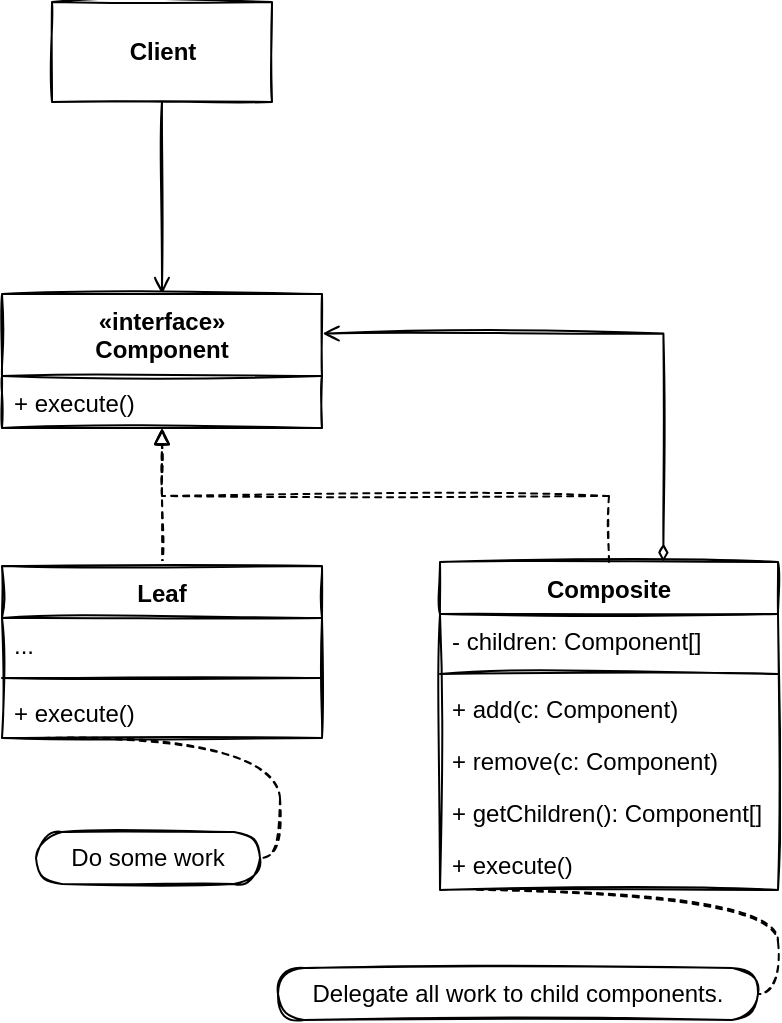 <mxfile>
    <diagram id="MLK6KuzwjMcVXV-Uvs3Z" name="Standard">
        <mxGraphModel dx="1374" dy="781" grid="0" gridSize="10" guides="1" tooltips="1" connect="1" arrows="1" fold="1" page="1" pageScale="1" pageWidth="827" pageHeight="1169" math="0" shadow="0">
            <root>
                <mxCell id="0"/>
                <mxCell id="1" parent="0"/>
                <mxCell id="8" style="edgeStyle=none;sketch=1;html=1;exitX=0.5;exitY=1;exitDx=0;exitDy=0;entryX=0.5;entryY=0;entryDx=0;entryDy=0;endArrow=open;endFill=0;" parent="1" source="2" target="4" edge="1">
                    <mxGeometry relative="1" as="geometry"/>
                </mxCell>
                <mxCell id="2" value="Client" style="html=1;sketch=1;fontStyle=1" parent="1" vertex="1">
                    <mxGeometry x="245" y="102" width="110" height="50" as="geometry"/>
                </mxCell>
                <mxCell id="4" value="«interface»&#10;Component" style="swimlane;fontStyle=1;align=center;verticalAlign=top;childLayout=stackLayout;horizontal=1;startSize=41;horizontalStack=0;resizeParent=1;resizeParentMax=0;resizeLast=0;collapsible=1;marginBottom=0;sketch=1;" parent="1" vertex="1">
                    <mxGeometry x="220" y="248" width="160" height="67" as="geometry"/>
                </mxCell>
                <mxCell id="7" value="+ execute()" style="text;strokeColor=none;fillColor=none;align=left;verticalAlign=top;spacingLeft=4;spacingRight=4;overflow=hidden;rotatable=0;points=[[0,0.5],[1,0.5]];portConstraint=eastwest;sketch=1;" parent="4" vertex="1">
                    <mxGeometry y="41" width="160" height="26" as="geometry"/>
                </mxCell>
                <mxCell id="13" value="" style="edgeStyle=none;sketch=1;html=1;endArrow=block;endFill=0;dashed=1;" parent="1" source="9" target="7" edge="1">
                    <mxGeometry relative="1" as="geometry"/>
                </mxCell>
                <mxCell id="9" value="Leaf" style="swimlane;fontStyle=1;align=center;verticalAlign=top;childLayout=stackLayout;horizontal=1;startSize=26;horizontalStack=0;resizeParent=1;resizeParentMax=0;resizeLast=0;collapsible=1;marginBottom=0;sketch=1;" parent="1" vertex="1">
                    <mxGeometry x="220" y="384" width="160" height="86" as="geometry"/>
                </mxCell>
                <mxCell id="10" value="..." style="text;strokeColor=none;fillColor=none;align=left;verticalAlign=top;spacingLeft=4;spacingRight=4;overflow=hidden;rotatable=0;points=[[0,0.5],[1,0.5]];portConstraint=eastwest;sketch=1;" parent="9" vertex="1">
                    <mxGeometry y="26" width="160" height="26" as="geometry"/>
                </mxCell>
                <mxCell id="11" value="" style="line;strokeWidth=1;fillColor=none;align=left;verticalAlign=middle;spacingTop=-1;spacingLeft=3;spacingRight=3;rotatable=0;labelPosition=right;points=[];portConstraint=eastwest;sketch=1;" parent="9" vertex="1">
                    <mxGeometry y="52" width="160" height="8" as="geometry"/>
                </mxCell>
                <mxCell id="12" value="+ execute()" style="text;strokeColor=none;fillColor=none;align=left;verticalAlign=top;spacingLeft=4;spacingRight=4;overflow=hidden;rotatable=0;points=[[0,0.5],[1,0.5]];portConstraint=eastwest;sketch=1;" parent="9" vertex="1">
                    <mxGeometry y="60" width="160" height="26" as="geometry"/>
                </mxCell>
                <mxCell id="14" value="Do some work" style="whiteSpace=wrap;html=1;rounded=1;arcSize=50;align=center;verticalAlign=middle;strokeWidth=1;autosize=1;spacing=4;treeFolding=1;treeMoving=1;newEdgeStyle={&quot;edgeStyle&quot;:&quot;entityRelationEdgeStyle&quot;,&quot;startArrow&quot;:&quot;none&quot;,&quot;endArrow&quot;:&quot;none&quot;,&quot;segment&quot;:10,&quot;curved&quot;:1};sketch=1;" parent="1" vertex="1">
                    <mxGeometry x="237" y="517" width="112" height="26" as="geometry"/>
                </mxCell>
                <mxCell id="15" value="" style="edgeStyle=entityRelationEdgeStyle;startArrow=none;endArrow=none;segment=10;curved=1;dashed=1;sketch=1;exitX=0.13;exitY=1;exitDx=0;exitDy=0;exitPerimeter=0;" parent="1" source="12" target="14" edge="1">
                    <mxGeometry relative="1" as="geometry">
                        <mxPoint x="217" y="557" as="sourcePoint"/>
                    </mxGeometry>
                </mxCell>
                <mxCell id="25" style="edgeStyle=orthogonalEdgeStyle;sketch=1;html=1;exitX=0.5;exitY=0;exitDx=0;exitDy=0;entryX=0.5;entryY=1.003;entryDx=0;entryDy=0;entryPerimeter=0;dashed=1;endArrow=block;endFill=0;rounded=0;" parent="1" source="16" target="7" edge="1">
                    <mxGeometry relative="1" as="geometry">
                        <Array as="points">
                            <mxPoint x="524" y="349"/>
                            <mxPoint x="300" y="349"/>
                        </Array>
                    </mxGeometry>
                </mxCell>
                <mxCell id="26" style="edgeStyle=orthogonalEdgeStyle;rounded=0;sketch=1;html=1;exitX=0.661;exitY=-0.001;exitDx=0;exitDy=0;entryX=1.002;entryY=0.295;entryDx=0;entryDy=0;entryPerimeter=0;endArrow=open;endFill=0;startArrow=diamondThin;startFill=0;exitPerimeter=0;" parent="1" source="16" target="4" edge="1">
                    <mxGeometry relative="1" as="geometry">
                        <Array as="points">
                            <mxPoint x="551" y="268"/>
                        </Array>
                    </mxGeometry>
                </mxCell>
                <mxCell id="16" value="Composite" style="swimlane;fontStyle=1;align=center;verticalAlign=top;childLayout=stackLayout;horizontal=1;startSize=26;horizontalStack=0;resizeParent=1;resizeParentMax=0;resizeLast=0;collapsible=1;marginBottom=0;sketch=1;" parent="1" vertex="1">
                    <mxGeometry x="439" y="382" width="169" height="164" as="geometry"/>
                </mxCell>
                <mxCell id="17" value="- children: Component[]" style="text;strokeColor=none;fillColor=none;align=left;verticalAlign=top;spacingLeft=4;spacingRight=4;overflow=hidden;rotatable=0;points=[[0,0.5],[1,0.5]];portConstraint=eastwest;sketch=1;" parent="16" vertex="1">
                    <mxGeometry y="26" width="169" height="26" as="geometry"/>
                </mxCell>
                <mxCell id="18" value="" style="line;strokeWidth=1;fillColor=none;align=left;verticalAlign=middle;spacingTop=-1;spacingLeft=3;spacingRight=3;rotatable=0;labelPosition=right;points=[];portConstraint=eastwest;sketch=1;" parent="16" vertex="1">
                    <mxGeometry y="52" width="169" height="8" as="geometry"/>
                </mxCell>
                <mxCell id="19" value="+ add(c: Component)" style="text;strokeColor=none;fillColor=none;align=left;verticalAlign=top;spacingLeft=4;spacingRight=4;overflow=hidden;rotatable=0;points=[[0,0.5],[1,0.5]];portConstraint=eastwest;sketch=1;" parent="16" vertex="1">
                    <mxGeometry y="60" width="169" height="26" as="geometry"/>
                </mxCell>
                <mxCell id="20" value="+ remove(c: Component)" style="text;strokeColor=none;fillColor=none;align=left;verticalAlign=top;spacingLeft=4;spacingRight=4;overflow=hidden;rotatable=0;points=[[0,0.5],[1,0.5]];portConstraint=eastwest;sketch=1;" parent="16" vertex="1">
                    <mxGeometry y="86" width="169" height="26" as="geometry"/>
                </mxCell>
                <mxCell id="21" value="+ getChildren(): Component[]" style="text;strokeColor=none;fillColor=none;align=left;verticalAlign=top;spacingLeft=4;spacingRight=4;overflow=hidden;rotatable=0;points=[[0,0.5],[1,0.5]];portConstraint=eastwest;sketch=1;" parent="16" vertex="1">
                    <mxGeometry y="112" width="169" height="26" as="geometry"/>
                </mxCell>
                <mxCell id="22" value="+ execute()" style="text;strokeColor=none;fillColor=none;align=left;verticalAlign=top;spacingLeft=4;spacingRight=4;overflow=hidden;rotatable=0;points=[[0,0.5],[1,0.5]];portConstraint=eastwest;sketch=1;" parent="16" vertex="1">
                    <mxGeometry y="138" width="169" height="26" as="geometry"/>
                </mxCell>
                <mxCell id="23" value="Delegate all work to child components." style="whiteSpace=wrap;html=1;rounded=1;arcSize=50;align=center;verticalAlign=middle;strokeWidth=1;autosize=1;spacing=4;treeFolding=1;treeMoving=1;newEdgeStyle={&quot;edgeStyle&quot;:&quot;entityRelationEdgeStyle&quot;,&quot;startArrow&quot;:&quot;none&quot;,&quot;endArrow&quot;:&quot;none&quot;,&quot;segment&quot;:10,&quot;curved&quot;:1};sketch=1;" parent="1" vertex="1">
                    <mxGeometry x="358" y="585" width="240" height="26" as="geometry"/>
                </mxCell>
                <mxCell id="24" value="" style="edgeStyle=entityRelationEdgeStyle;startArrow=none;endArrow=none;segment=10;curved=1;dashed=1;sketch=1;exitX=0.109;exitY=0.997;exitDx=0;exitDy=0;exitPerimeter=0;" parent="1" source="22" target="23" edge="1">
                    <mxGeometry relative="1" as="geometry">
                        <mxPoint x="402" y="625" as="sourcePoint"/>
                    </mxGeometry>
                </mxCell>
            </root>
        </mxGraphModel>
    </diagram>
    <diagram id="ruwGNvg8b6SW9Sd8BwUp" name="Practice">
        <mxGraphModel dx="654" dy="372" grid="0" gridSize="10" guides="1" tooltips="1" connect="1" arrows="1" fold="1" page="1" pageScale="1" pageWidth="827" pageHeight="1169" math="0" shadow="0">
            <root>
                <mxCell id="WUnKd13_M863bn4pT5NH-0"/>
                <mxCell id="WUnKd13_M863bn4pT5NH-1" parent="WUnKd13_M863bn4pT5NH-0"/>
                <mxCell id="WUnKd13_M863bn4pT5NH-9" style="edgeStyle=none;sketch=1;html=1;exitX=0.5;exitY=1;exitDx=0;exitDy=0;entryX=0.5;entryY=0;entryDx=0;entryDy=0;endArrow=open;endFill=0;" parent="WUnKd13_M863bn4pT5NH-1" source="WUnKd13_M863bn4pT5NH-2" target="WUnKd13_M863bn4pT5NH-3" edge="1">
                    <mxGeometry relative="1" as="geometry"/>
                </mxCell>
                <mxCell id="WUnKd13_M863bn4pT5NH-2" value="Client" style="html=1;sketch=1;fontStyle=1" parent="WUnKd13_M863bn4pT5NH-1" vertex="1">
                    <mxGeometry x="359" y="116" width="110" height="50" as="geometry"/>
                </mxCell>
                <mxCell id="WUnKd13_M863bn4pT5NH-3" value="«interface»&#10;Unit" style="swimlane;fontStyle=1;align=center;verticalAlign=top;childLayout=stackLayout;horizontal=1;startSize=38;horizontalStack=0;resizeParent=1;resizeParentMax=0;resizeLast=0;collapsible=1;marginBottom=0;sketch=1;" parent="WUnKd13_M863bn4pT5NH-1" vertex="1">
                    <mxGeometry x="306" y="219" width="216" height="64" as="geometry"/>
                </mxCell>
                <mxCell id="WUnKd13_M863bn4pT5NH-6" value="+ commence(operationName: string)" style="text;strokeColor=none;fillColor=none;align=left;verticalAlign=top;spacingLeft=4;spacingRight=4;overflow=hidden;rotatable=0;points=[[0,0.5],[1,0.5]];portConstraint=eastwest;sketch=1;" parent="WUnKd13_M863bn4pT5NH-3" vertex="1">
                    <mxGeometry y="38" width="216" height="26" as="geometry"/>
                </mxCell>
                <mxCell id="WUnKd13_M863bn4pT5NH-15" value="" style="edgeStyle=orthogonalEdgeStyle;sketch=1;html=1;endArrow=block;endFill=0;rounded=0;entryX=0.497;entryY=1.005;entryDx=0;entryDy=0;entryPerimeter=0;dashed=1;" parent="WUnKd13_M863bn4pT5NH-1" source="WUnKd13_M863bn4pT5NH-10" target="WUnKd13_M863bn4pT5NH-6" edge="1">
                    <mxGeometry relative="1" as="geometry"/>
                </mxCell>
                <mxCell id="WUnKd13_M863bn4pT5NH-10" value="Soldier" style="swimlane;fontStyle=1;align=center;verticalAlign=top;childLayout=stackLayout;horizontal=1;startSize=26;horizontalStack=0;resizeParent=1;resizeParentMax=0;resizeLast=0;collapsible=1;marginBottom=0;sketch=1;" parent="WUnKd13_M863bn4pT5NH-1" vertex="1">
                    <mxGeometry x="199" y="373" width="207" height="87" as="geometry"/>
                </mxCell>
                <mxCell id="WUnKd13_M863bn4pT5NH-11" value="- soldierName: string" style="text;strokeColor=none;fillColor=none;align=left;verticalAlign=top;spacingLeft=4;spacingRight=4;overflow=hidden;rotatable=0;points=[[0,0.5],[1,0.5]];portConstraint=eastwest;sketch=1;" parent="WUnKd13_M863bn4pT5NH-10" vertex="1">
                    <mxGeometry y="26" width="207" height="26" as="geometry"/>
                </mxCell>
                <mxCell id="WUnKd13_M863bn4pT5NH-12" value="" style="line;strokeWidth=1;fillColor=none;align=left;verticalAlign=middle;spacingTop=-1;spacingLeft=3;spacingRight=3;rotatable=0;labelPosition=right;points=[];portConstraint=eastwest;sketch=1;" parent="WUnKd13_M863bn4pT5NH-10" vertex="1">
                    <mxGeometry y="52" width="207" height="8" as="geometry"/>
                </mxCell>
                <mxCell id="WUnKd13_M863bn4pT5NH-13" value="+ commence(operationName: string)" style="text;strokeColor=none;fillColor=none;align=left;verticalAlign=top;spacingLeft=4;spacingRight=4;overflow=hidden;rotatable=0;points=[[0,0.5],[1,0.5]];portConstraint=eastwest;sketch=1;" parent="WUnKd13_M863bn4pT5NH-10" vertex="1">
                    <mxGeometry y="60" width="207" height="27" as="geometry"/>
                </mxCell>
                <mxCell id="WUnKd13_M863bn4pT5NH-22" style="edgeStyle=orthogonalEdgeStyle;rounded=0;sketch=1;html=1;exitX=0.5;exitY=0;exitDx=0;exitDy=0;entryX=0.497;entryY=0.995;entryDx=0;entryDy=0;entryPerimeter=0;dashed=1;endArrow=block;endFill=0;" parent="WUnKd13_M863bn4pT5NH-1" source="WUnKd13_M863bn4pT5NH-16" target="WUnKd13_M863bn4pT5NH-6" edge="1">
                    <mxGeometry relative="1" as="geometry"/>
                </mxCell>
                <mxCell id="WUnKd13_M863bn4pT5NH-33" style="edgeStyle=orthogonalEdgeStyle;rounded=0;sketch=1;html=1;exitX=0.75;exitY=0;exitDx=0;exitDy=0;entryX=1;entryY=0.25;entryDx=0;entryDy=0;endArrow=open;endFill=0;startArrow=diamondThin;startFill=0;" parent="WUnKd13_M863bn4pT5NH-1" source="WUnKd13_M863bn4pT5NH-16" target="WUnKd13_M863bn4pT5NH-3" edge="1">
                    <mxGeometry relative="1" as="geometry"/>
                </mxCell>
                <mxCell id="WUnKd13_M863bn4pT5NH-16" value="Troop" style="swimlane;fontStyle=1;align=center;verticalAlign=top;childLayout=stackLayout;horizontal=1;startSize=26;horizontalStack=0;resizeParent=1;resizeParentMax=0;resizeLast=0;collapsible=1;marginBottom=0;sketch=1;" parent="WUnKd13_M863bn4pT5NH-1" vertex="1">
                    <mxGeometry x="422" y="373" width="207" height="194" as="geometry"/>
                </mxCell>
                <mxCell id="WUnKd13_M863bn4pT5NH-17" value="- troopName: string" style="text;strokeColor=none;fillColor=none;align=left;verticalAlign=top;spacingLeft=4;spacingRight=4;overflow=hidden;rotatable=0;points=[[0,0.5],[1,0.5]];portConstraint=eastwest;sketch=1;" parent="WUnKd13_M863bn4pT5NH-16" vertex="1">
                    <mxGeometry y="26" width="207" height="26" as="geometry"/>
                </mxCell>
                <mxCell id="WUnKd13_M863bn4pT5NH-20" value="- units: Unit[]" style="text;strokeColor=none;fillColor=none;align=left;verticalAlign=top;spacingLeft=4;spacingRight=4;overflow=hidden;rotatable=0;points=[[0,0.5],[1,0.5]];portConstraint=eastwest;sketch=1;" parent="WUnKd13_M863bn4pT5NH-16" vertex="1">
                    <mxGeometry y="52" width="207" height="26" as="geometry"/>
                </mxCell>
                <mxCell id="WUnKd13_M863bn4pT5NH-18" value="" style="line;strokeWidth=1;fillColor=none;align=left;verticalAlign=middle;spacingTop=-1;spacingLeft=3;spacingRight=3;rotatable=0;labelPosition=right;points=[];portConstraint=eastwest;sketch=1;" parent="WUnKd13_M863bn4pT5NH-16" vertex="1">
                    <mxGeometry y="78" width="207" height="8" as="geometry"/>
                </mxCell>
                <mxCell id="-l5ov8dDyZxY6kQeGQA3-2" value="+ add(u: Unit)" style="text;strokeColor=none;fillColor=none;align=left;verticalAlign=top;spacingLeft=4;spacingRight=4;overflow=hidden;rotatable=0;points=[[0,0.5],[1,0.5]];portConstraint=eastwest;sketch=1;" vertex="1" parent="WUnKd13_M863bn4pT5NH-16">
                    <mxGeometry y="86" width="207" height="27" as="geometry"/>
                </mxCell>
                <mxCell id="-l5ov8dDyZxY6kQeGQA3-1" value="+ remove(u: Unit)" style="text;strokeColor=none;fillColor=none;align=left;verticalAlign=top;spacingLeft=4;spacingRight=4;overflow=hidden;rotatable=0;points=[[0,0.5],[1,0.5]];portConstraint=eastwest;sketch=1;" vertex="1" parent="WUnKd13_M863bn4pT5NH-16">
                    <mxGeometry y="113" width="207" height="27" as="geometry"/>
                </mxCell>
                <mxCell id="-l5ov8dDyZxY6kQeGQA3-0" value="+ getUnits(): Unit[]" style="text;strokeColor=none;fillColor=none;align=left;verticalAlign=top;spacingLeft=4;spacingRight=4;overflow=hidden;rotatable=0;points=[[0,0.5],[1,0.5]];portConstraint=eastwest;sketch=1;" vertex="1" parent="WUnKd13_M863bn4pT5NH-16">
                    <mxGeometry y="140" width="207" height="27" as="geometry"/>
                </mxCell>
                <mxCell id="WUnKd13_M863bn4pT5NH-19" value="+ commence(operationName: string)" style="text;strokeColor=none;fillColor=none;align=left;verticalAlign=top;spacingLeft=4;spacingRight=4;overflow=hidden;rotatable=0;points=[[0,0.5],[1,0.5]];portConstraint=eastwest;sketch=1;" parent="WUnKd13_M863bn4pT5NH-16" vertex="1">
                    <mxGeometry y="167" width="207" height="27" as="geometry"/>
                </mxCell>
            </root>
        </mxGraphModel>
    </diagram>
</mxfile>